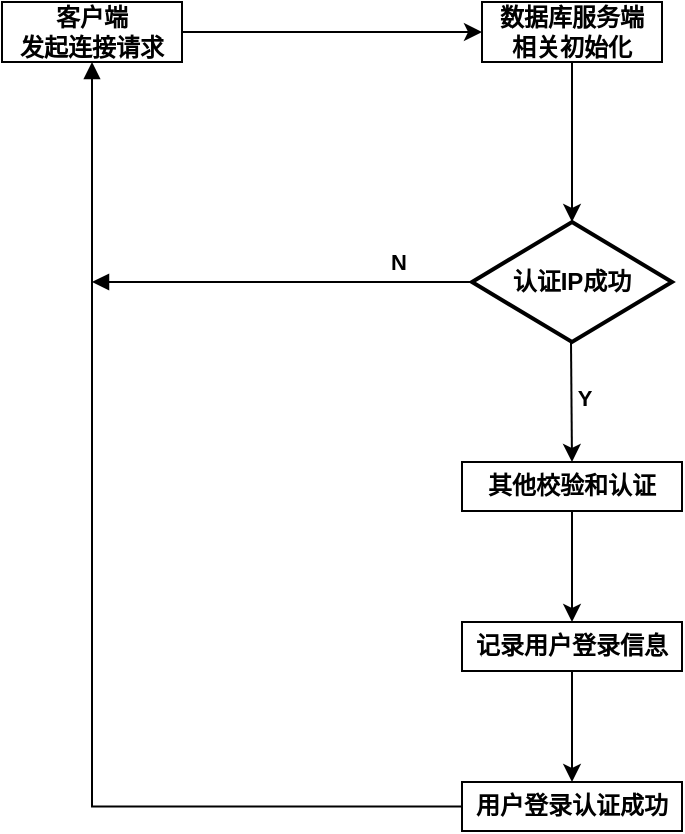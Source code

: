 <mxfile version="22.1.7" type="github">
  <diagram name="第 1 页" id="K0cQYV054ZISvjhoMnSt">
    <mxGraphModel dx="606" dy="428" grid="1" gridSize="10" guides="1" tooltips="1" connect="1" arrows="1" fold="1" page="1" pageScale="1" pageWidth="827" pageHeight="1169" math="0" shadow="0">
      <root>
        <mxCell id="0" />
        <mxCell id="1" parent="0" />
        <mxCell id="hEMaXRz6zdXCIvL_HGgW-5" value="" style="endArrow=classic;html=1;rounded=0;entryX=0;entryY=0.5;entryDx=0;entryDy=0;" edge="1" parent="1" source="hEMaXRz6zdXCIvL_HGgW-17" target="hEMaXRz6zdXCIvL_HGgW-15">
          <mxGeometry width="50" height="50" relative="1" as="geometry">
            <mxPoint x="200" y="360" as="sourcePoint" />
            <mxPoint x="440" y="350" as="targetPoint" />
          </mxGeometry>
        </mxCell>
        <mxCell id="hEMaXRz6zdXCIvL_HGgW-15" value="&lt;b style=&quot;border-color: var(--border-color);&quot;&gt;数据库服务端&lt;br&gt;相关初始化&lt;/b&gt;" style="html=1;whiteSpace=wrap;" vertex="1" parent="1">
          <mxGeometry x="390" y="330" width="90" height="30" as="geometry" />
        </mxCell>
        <mxCell id="hEMaXRz6zdXCIvL_HGgW-18" value="" style="endArrow=classic;html=1;rounded=0;" edge="1" parent="1" target="hEMaXRz6zdXCIvL_HGgW-17">
          <mxGeometry width="50" height="50" relative="1" as="geometry">
            <mxPoint x="200" y="360" as="sourcePoint" />
            <mxPoint x="430" y="360" as="targetPoint" />
          </mxGeometry>
        </mxCell>
        <mxCell id="hEMaXRz6zdXCIvL_HGgW-17" value="&lt;b style=&quot;border-color: var(--border-color);&quot;&gt;客户端&lt;br&gt;发起连接请求&lt;/b&gt;" style="html=1;whiteSpace=wrap;" vertex="1" parent="1">
          <mxGeometry x="150" y="330" width="90" height="30" as="geometry" />
        </mxCell>
        <mxCell id="hEMaXRz6zdXCIvL_HGgW-19" value="" style="endArrow=classic;html=1;rounded=0;exitX=0.5;exitY=1;exitDx=0;exitDy=0;" edge="1" parent="1" source="hEMaXRz6zdXCIvL_HGgW-15">
          <mxGeometry width="50" height="50" relative="1" as="geometry">
            <mxPoint x="250" y="355" as="sourcePoint" />
            <mxPoint x="435" y="440" as="targetPoint" />
          </mxGeometry>
        </mxCell>
        <mxCell id="hEMaXRz6zdXCIvL_HGgW-20" value="&lt;b&gt;认证IP成功&lt;/b&gt;" style="strokeWidth=2;html=1;shape=mxgraph.flowchart.decision;whiteSpace=wrap;" vertex="1" parent="1">
          <mxGeometry x="385" y="440" width="100" height="60" as="geometry" />
        </mxCell>
        <mxCell id="hEMaXRz6zdXCIvL_HGgW-21" value="" style="endArrow=classic;html=1;rounded=0;exitX=0.5;exitY=1;exitDx=0;exitDy=0;" edge="1" parent="1">
          <mxGeometry width="50" height="50" relative="1" as="geometry">
            <mxPoint x="434.5" y="500" as="sourcePoint" />
            <mxPoint x="435" y="560" as="targetPoint" />
          </mxGeometry>
        </mxCell>
        <mxCell id="hEMaXRz6zdXCIvL_HGgW-22" value="&lt;b style=&quot;border-color: var(--border-color);&quot;&gt;Y&lt;/b&gt;" style="edgeLabel;html=1;align=center;verticalAlign=middle;resizable=0;points=[];" vertex="1" connectable="0" parent="hEMaXRz6zdXCIvL_HGgW-21">
          <mxGeometry x="-0.067" y="3" relative="1" as="geometry">
            <mxPoint x="3" as="offset" />
          </mxGeometry>
        </mxCell>
        <mxCell id="hEMaXRz6zdXCIvL_HGgW-24" value="&lt;b&gt;其他校验和认证&lt;/b&gt;" style="html=1;whiteSpace=wrap;" vertex="1" parent="1">
          <mxGeometry x="380" y="560" width="110" height="24.5" as="geometry" />
        </mxCell>
        <mxCell id="hEMaXRz6zdXCIvL_HGgW-25" value="&lt;b&gt;记录用户登录信息&lt;/b&gt;" style="html=1;whiteSpace=wrap;" vertex="1" parent="1">
          <mxGeometry x="380" y="640" width="110" height="24.5" as="geometry" />
        </mxCell>
        <mxCell id="hEMaXRz6zdXCIvL_HGgW-26" value="" style="endArrow=classic;html=1;rounded=0;exitX=0.5;exitY=1;exitDx=0;exitDy=0;entryX=0.5;entryY=0;entryDx=0;entryDy=0;" edge="1" parent="1" source="hEMaXRz6zdXCIvL_HGgW-24" target="hEMaXRz6zdXCIvL_HGgW-25">
          <mxGeometry width="50" height="50" relative="1" as="geometry">
            <mxPoint x="444.5" y="510" as="sourcePoint" />
            <mxPoint x="445" y="570" as="targetPoint" />
          </mxGeometry>
        </mxCell>
        <mxCell id="hEMaXRz6zdXCIvL_HGgW-32" value="" style="endArrow=block;endFill=1;html=1;edgeStyle=orthogonalEdgeStyle;align=left;verticalAlign=top;rounded=0;entryX=0.5;entryY=1;entryDx=0;entryDy=0;exitX=0;exitY=0.5;exitDx=0;exitDy=0;" edge="1" parent="1" source="hEMaXRz6zdXCIvL_HGgW-38" target="hEMaXRz6zdXCIvL_HGgW-17">
          <mxGeometry x="-1" relative="1" as="geometry">
            <mxPoint x="300" y="490" as="sourcePoint" />
            <mxPoint x="460" y="490" as="targetPoint" />
          </mxGeometry>
        </mxCell>
        <mxCell id="hEMaXRz6zdXCIvL_HGgW-34" value="" style="endArrow=block;endFill=1;html=1;edgeStyle=orthogonalEdgeStyle;align=left;verticalAlign=top;rounded=0;exitX=0;exitY=0.5;exitDx=0;exitDy=0;exitPerimeter=0;" edge="1" parent="1" source="hEMaXRz6zdXCIvL_HGgW-20">
          <mxGeometry x="-1" relative="1" as="geometry">
            <mxPoint x="380" y="470" as="sourcePoint" />
            <mxPoint x="195" y="470" as="targetPoint" />
            <mxPoint as="offset" />
          </mxGeometry>
        </mxCell>
        <mxCell id="hEMaXRz6zdXCIvL_HGgW-36" value="&lt;b style=&quot;border-color: var(--border-color);&quot;&gt;N&lt;/b&gt;" style="edgeLabel;html=1;align=center;verticalAlign=middle;resizable=0;points=[];" vertex="1" connectable="0" parent="1">
          <mxGeometry x="450.736" y="538.307" as="geometry">
            <mxPoint x="-103" y="-79" as="offset" />
          </mxGeometry>
        </mxCell>
        <mxCell id="hEMaXRz6zdXCIvL_HGgW-38" value="&lt;b&gt;用户登录认证成功&lt;/b&gt;" style="html=1;whiteSpace=wrap;" vertex="1" parent="1">
          <mxGeometry x="380" y="720" width="110" height="24.5" as="geometry" />
        </mxCell>
        <mxCell id="hEMaXRz6zdXCIvL_HGgW-39" value="" style="endArrow=classic;html=1;rounded=0;exitX=0.5;exitY=1;exitDx=0;exitDy=0;entryX=0.5;entryY=0;entryDx=0;entryDy=0;" edge="1" parent="1">
          <mxGeometry width="50" height="50" relative="1" as="geometry">
            <mxPoint x="435" y="665" as="sourcePoint" />
            <mxPoint x="435" y="720" as="targetPoint" />
          </mxGeometry>
        </mxCell>
      </root>
    </mxGraphModel>
  </diagram>
</mxfile>
